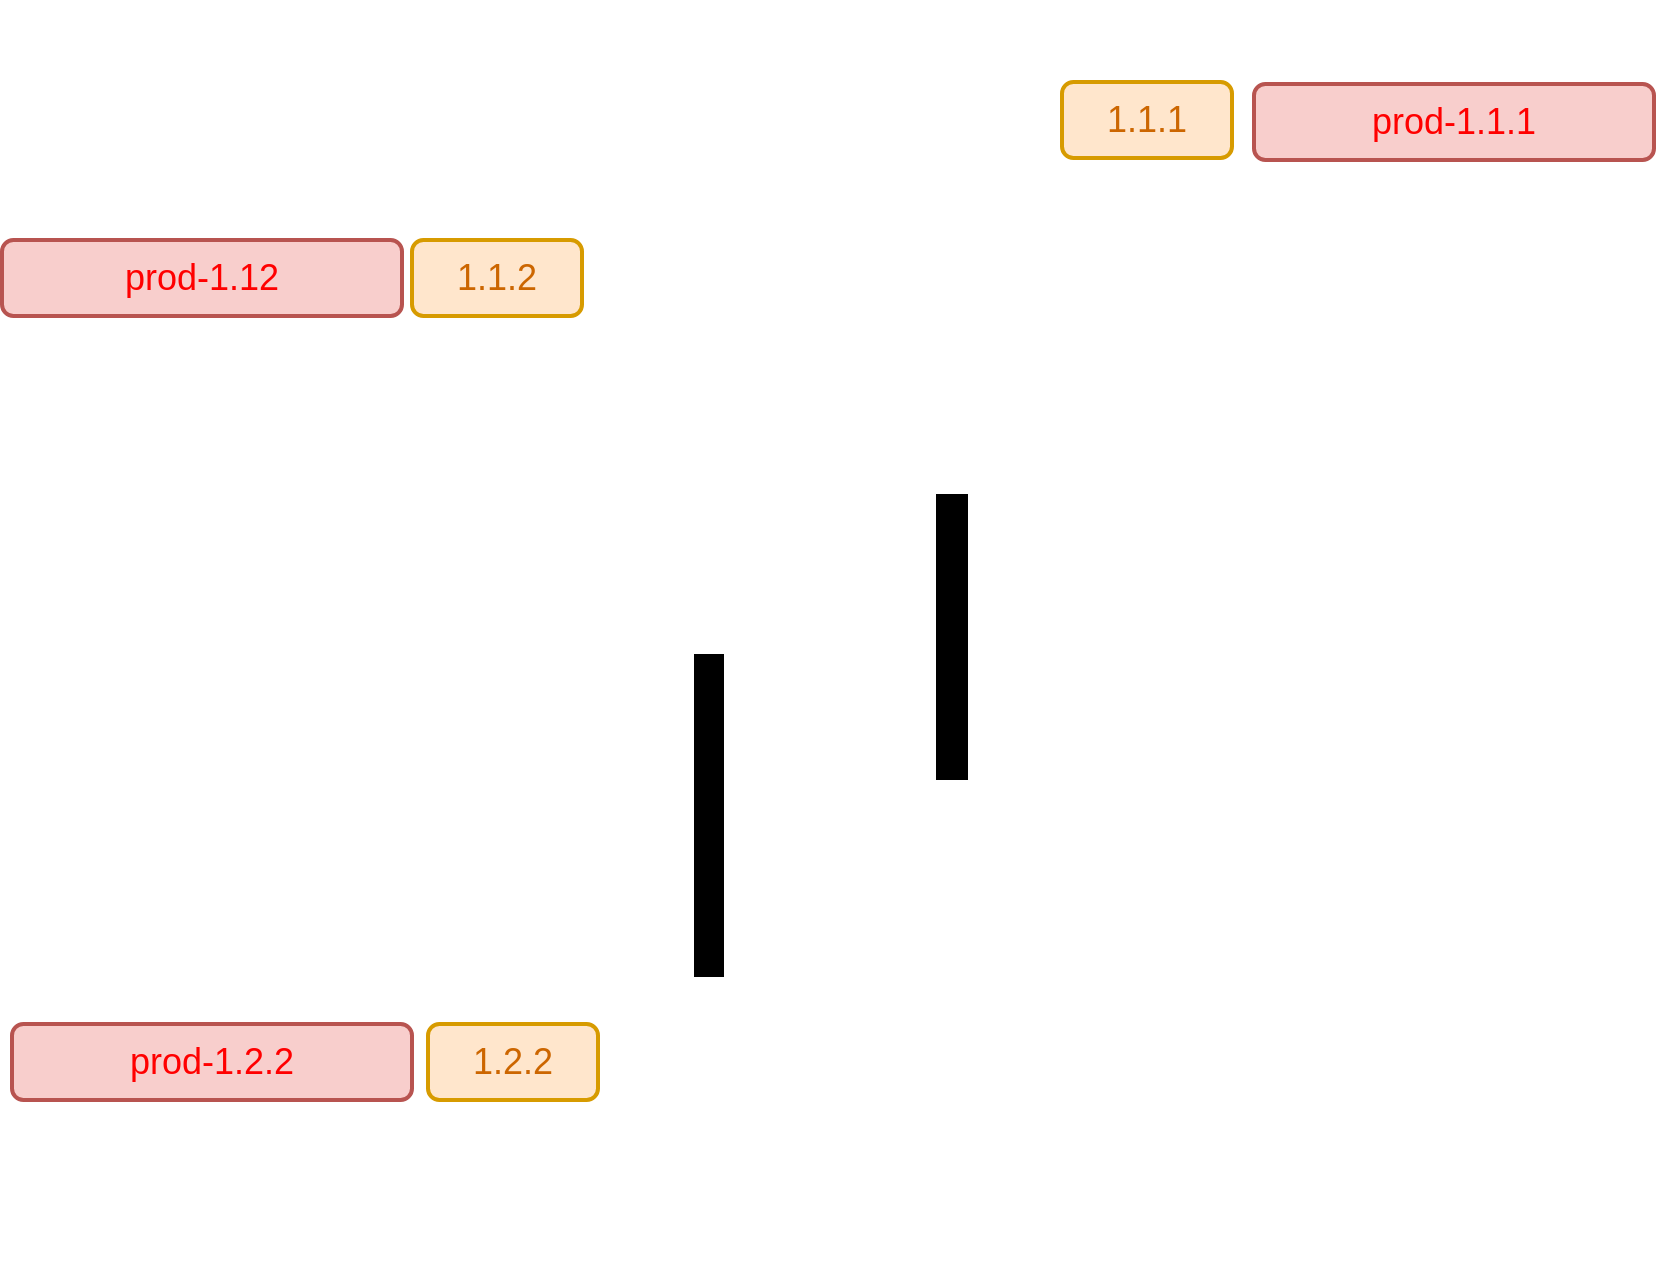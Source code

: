 <mxfile version="13.1.2" type="github">
  <diagram id="ZieNJUuBfNxr683kOoOD" name="Page-1">
    <mxGraphModel dx="1422" dy="713" grid="1" gridSize="10" guides="1" tooltips="1" connect="1" arrows="1" fold="1" page="1" pageScale="1" pageWidth="1169" pageHeight="827" math="0" shadow="0">
      <root>
        <mxCell id="0" />
        <mxCell id="1" value="Existing" style="locked=1;" parent="0" visible="0" />
        <mxCell id="HoR6jKGoqs6wjyYa6Poe-57" value="" style="whiteSpace=wrap;html=1;aspect=fixed;strokeColor=#000000;strokeWidth=1;fontColor=#3333FF;" parent="1" vertex="1">
          <mxGeometry x="150.75" y="90" width="126.5" height="126.5" as="geometry" />
        </mxCell>
        <mxCell id="HoR6jKGoqs6wjyYa6Poe-27" value="" style="rounded=0;whiteSpace=wrap;html=1;fontColor=#3333FF;" parent="1" vertex="1">
          <mxGeometry x="450" y="90" width="225" height="156.5" as="geometry" />
        </mxCell>
        <mxCell id="HoR6jKGoqs6wjyYa6Poe-20" value="" style="rounded=0;whiteSpace=wrap;html=1;fontColor=#3333FF;" parent="1" vertex="1">
          <mxGeometry x="695" y="90.5" width="270" height="156" as="geometry" />
        </mxCell>
        <mxCell id="HoR6jKGoqs6wjyYa6Poe-19" value="" style="whiteSpace=wrap;html=1;aspect=fixed;fontColor=#3333FF;" parent="1" vertex="1">
          <mxGeometry x="450" y="266.5" width="300" height="300" as="geometry" />
        </mxCell>
        <mxCell id="HoR6jKGoqs6wjyYa6Poe-3" value="Front repository" style="shape=image;html=1;verticalAlign=top;verticalLabelPosition=bottom;labelBackgroundColor=#ffffff;imageAspect=0;aspect=fixed;image=https://cdn0.iconfinder.com/data/icons/long-shadow-web-icons/512/github-128.png" parent="1" vertex="1">
          <mxGeometry x="180" y="101.75" width="68" height="68" as="geometry" />
        </mxCell>
        <mxCell id="HoR6jKGoqs6wjyYa6Poe-4" value="&lt;font color=&quot;#000000&quot;&gt;&lt;span style=&quot;font-size: 11px&quot;&gt;AIRCRAFT DELIVERY CENTER&lt;/span&gt;&lt;/font&gt;" style="shape=image;html=1;verticalAlign=top;verticalLabelPosition=bottom;labelBackgroundColor=#ffffff;imageAspect=0;aspect=fixed;image=https://cdn1.iconfinder.com/data/icons/picons-social/57/github-128.png;fontColor=#3333FF;" parent="1" vertex="1">
          <mxGeometry x="181" width="66" height="66" as="geometry" />
        </mxCell>
        <mxCell id="HoR6jKGoqs6wjyYa6Poe-5" value="" style="endArrow=none;dashed=1;html=1;fontColor=#3333FF;" parent="1" edge="1">
          <mxGeometry width="50" height="50" relative="1" as="geometry">
            <mxPoint x="370" y="610" as="sourcePoint" />
            <mxPoint x="370" y="90" as="targetPoint" />
          </mxGeometry>
        </mxCell>
        <mxCell id="HoR6jKGoqs6wjyYa6Poe-6" value="&lt;font style=&quot;font-size: 11px&quot; color=&quot;#000000&quot;&gt;IOT&lt;br&gt;&lt;/font&gt;" style="shape=image;html=1;verticalAlign=top;verticalLabelPosition=bottom;labelBackgroundColor=#ffffff;imageAspect=0;aspect=fixed;image=https://cdn1.iconfinder.com/data/icons/picons-social/57/github-128.png;fontColor=#3333FF;" parent="1" vertex="1">
          <mxGeometry x="712" y="4" width="62" height="62" as="geometry" />
        </mxCell>
        <mxCell id="HoR6jKGoqs6wjyYa6Poe-8" value="api platform repository" style="shape=image;html=1;verticalAlign=top;verticalLabelPosition=bottom;labelBackgroundColor=#ffffff;imageAspect=0;aspect=fixed;image=https://cdn0.iconfinder.com/data/icons/long-shadow-web-icons/512/github-128.png" parent="1" vertex="1">
          <mxGeometry x="482" y="103.5" width="61" height="61" as="geometry" />
        </mxCell>
        <mxCell id="HoR6jKGoqs6wjyYa6Poe-9" value="cvault &lt;br&gt;connector repository" style="shape=image;html=1;verticalAlign=top;verticalLabelPosition=bottom;labelBackgroundColor=#ffffff;imageAspect=0;aspect=fixed;image=https://cdn0.iconfinder.com/data/icons/long-shadow-web-icons/512/github-128.png" parent="1" vertex="1">
          <mxGeometry x="482" y="286.5" width="68" height="68" as="geometry" />
        </mxCell>
        <mxCell id="HoR6jKGoqs6wjyYa6Poe-10" value="monitoring sas&lt;br&gt;repository" style="shape=image;html=1;verticalAlign=top;verticalLabelPosition=bottom;labelBackgroundColor=#ffffff;imageAspect=0;aspect=fixed;image=https://cdn0.iconfinder.com/data/icons/long-shadow-web-icons/512/github-128.png" parent="1" vertex="1">
          <mxGeometry x="855" y="106.5" width="63" height="63" as="geometry" />
        </mxCell>
        <mxCell id="HoR6jKGoqs6wjyYa6Poe-11" value="monitoring cvault&lt;br&gt;repository" style="shape=image;html=1;verticalAlign=top;verticalLabelPosition=bottom;labelBackgroundColor=#ffffff;imageAspect=0;aspect=fixed;image=https://cdn0.iconfinder.com/data/icons/long-shadow-web-icons/512/github-128.png" parent="1" vertex="1">
          <mxGeometry x="726" y="106.5" width="63" height="63" as="geometry" />
        </mxCell>
        <mxCell id="HoR6jKGoqs6wjyYa6Poe-14" value="skywise&lt;br&gt;connector repository" style="shape=image;html=1;verticalAlign=top;verticalLabelPosition=bottom;labelBackgroundColor=#ffffff;imageAspect=0;aspect=fixed;image=https://cdn0.iconfinder.com/data/icons/long-shadow-web-icons/512/github-128.png" parent="1" vertex="1">
          <mxGeometry x="614" y="286.5" width="68" height="68" as="geometry" />
        </mxCell>
        <mxCell id="HoR6jKGoqs6wjyYa6Poe-15" value="SAS&amp;nbsp;&lt;br&gt;connector repository" style="shape=image;html=1;verticalAlign=top;verticalLabelPosition=bottom;labelBackgroundColor=#ffffff;imageAspect=0;aspect=fixed;image=https://cdn0.iconfinder.com/data/icons/long-shadow-web-icons/512/github-128.png" parent="1" vertex="1">
          <mxGeometry x="614" y="426.5" width="68" height="68" as="geometry" />
        </mxCell>
        <mxCell id="HoR6jKGoqs6wjyYa6Poe-17" value="clb&lt;br&gt;connector repository" style="shape=image;html=1;verticalAlign=top;verticalLabelPosition=bottom;labelBackgroundColor=#ffffff;imageAspect=0;aspect=fixed;image=https://cdn0.iconfinder.com/data/icons/long-shadow-web-icons/512/github-128.png" parent="1" vertex="1">
          <mxGeometry x="482" y="426.5" width="68" height="68" as="geometry" />
        </mxCell>
        <mxCell id="HoR6jKGoqs6wjyYa6Poe-18" value="&lt;font style=&quot;font-size: 16px&quot; color=&quot;#000000&quot;&gt;1 repo per connector&lt;/font&gt;" style="text;html=1;align=center;verticalAlign=middle;resizable=0;points=[];autosize=1;fontColor=#3333FF;" parent="1" vertex="1">
          <mxGeometry x="525" y="546.5" width="160" height="20" as="geometry" />
        </mxCell>
        <mxCell id="HoR6jKGoqs6wjyYa6Poe-21" value="&lt;font style=&quot;font-size: 16px&quot; color=&quot;#000000&quot;&gt;1 repo per monitoring&lt;/font&gt;" style="text;html=1;align=center;verticalAlign=middle;resizable=0;points=[];autosize=1;fontColor=#3333FF;" parent="1" vertex="1">
          <mxGeometry x="745" y="216.5" width="170" height="20" as="geometry" />
        </mxCell>
        <mxCell id="HoR6jKGoqs6wjyYa6Poe-25" value="&lt;font style=&quot;font-size: 16px&quot; color=&quot;#000000&quot;&gt;1 repo&lt;/font&gt;" style="text;html=1;align=center;verticalAlign=middle;resizable=0;points=[];autosize=1;fontColor=#3333FF;" parent="1" vertex="1">
          <mxGeometry x="535" y="216.5" width="60" height="20" as="geometry" />
        </mxCell>
        <mxCell id="HoR6jKGoqs6wjyYa6Poe-58" value="&lt;font style=&quot;font-size: 16px&quot; color=&quot;#000000&quot;&gt;1 repo&lt;/font&gt;" style="text;html=1;align=center;verticalAlign=middle;resizable=0;points=[];autosize=1;fontColor=#3333FF;" parent="1" vertex="1">
          <mxGeometry x="184" y="196.5" width="60" height="20" as="geometry" />
        </mxCell>
        <mxCell id="HoR6jKGoqs6wjyYa6Poe-30" value="Targetted" style="locked=1;" parent="0" visible="0" />
        <mxCell id="HoR6jKGoqs6wjyYa6Poe-50" value="" style="rounded=0;whiteSpace=wrap;html=1;fontColor=#3333FF;strokeColor=#FF8000;strokeWidth=2;" parent="HoR6jKGoqs6wjyYa6Poe-30" vertex="1">
          <mxGeometry x="510" y="96" width="130" height="116" as="geometry" />
        </mxCell>
        <mxCell id="HoR6jKGoqs6wjyYa6Poe-31" value="" style="rounded=0;whiteSpace=wrap;html=1;fontColor=#3333FF;" parent="HoR6jKGoqs6wjyYa6Poe-30" vertex="1">
          <mxGeometry x="50" y="96" width="130" height="116" as="geometry" />
        </mxCell>
        <mxCell id="HoR6jKGoqs6wjyYa6Poe-32" value="" style="rounded=0;whiteSpace=wrap;html=1;fontColor=#3333FF;strokeColor=#FF8000;strokeWidth=2;" parent="HoR6jKGoqs6wjyYa6Poe-30" vertex="1">
          <mxGeometry x="370" y="96" width="130" height="116" as="geometry" />
        </mxCell>
        <mxCell id="HoR6jKGoqs6wjyYa6Poe-35" value="&lt;font color=&quot;#000000&quot;&gt;&lt;span style=&quot;font-size: 11px&quot;&gt;AIRCRAFT DELIVERY CENTER&lt;/span&gt;&lt;/font&gt;" style="shape=image;html=1;verticalAlign=top;verticalLabelPosition=bottom;labelBackgroundColor=#ffffff;imageAspect=0;aspect=fixed;image=https://cdn1.iconfinder.com/data/icons/picons-social/57/github-128.png;fontColor=#3333FF;" parent="HoR6jKGoqs6wjyYa6Poe-30" vertex="1">
          <mxGeometry x="320" width="66.5" height="66.5" as="geometry" />
        </mxCell>
        <mxCell id="HoR6jKGoqs6wjyYa6Poe-36" value="" style="endArrow=none;dashed=1;html=1;fontColor=#3333FF;" parent="HoR6jKGoqs6wjyYa6Poe-30" edge="1">
          <mxGeometry width="50" height="50" relative="1" as="geometry">
            <mxPoint x="800.5" y="520" as="sourcePoint" />
            <mxPoint x="800" y="80" as="targetPoint" />
          </mxGeometry>
        </mxCell>
        <mxCell id="HoR6jKGoqs6wjyYa6Poe-37" value="&lt;font style=&quot;font-size: 11px&quot; color=&quot;#000000&quot;&gt;IOT&lt;br&gt;&lt;/font&gt;" style="shape=image;html=1;verticalAlign=top;verticalLabelPosition=bottom;labelBackgroundColor=#ffffff;imageAspect=0;aspect=fixed;image=https://cdn1.iconfinder.com/data/icons/picons-social/57/github-128.png;fontColor=#3333FF;" parent="HoR6jKGoqs6wjyYa6Poe-30" vertex="1">
          <mxGeometry x="926" y="4.5" width="62" height="62" as="geometry" />
        </mxCell>
        <mxCell id="HoR6jKGoqs6wjyYa6Poe-38" value="api platform repository" style="shape=image;html=1;verticalAlign=top;verticalLabelPosition=bottom;labelBackgroundColor=#ffffff;imageAspect=0;aspect=fixed;image=https://cdn0.iconfinder.com/data/icons/long-shadow-web-icons/512/github-128.png" parent="HoR6jKGoqs6wjyYa6Poe-30" vertex="1">
          <mxGeometry x="79.25" y="114.25" width="71.5" height="71.5" as="geometry" />
        </mxCell>
        <mxCell id="HoR6jKGoqs6wjyYa6Poe-40" value="monitoring Infra&amp;nbsp;&lt;br&gt;repository" style="shape=image;html=1;verticalAlign=top;verticalLabelPosition=bottom;labelBackgroundColor=#ffffff;imageAspect=0;aspect=fixed;image=https://cdn0.iconfinder.com/data/icons/long-shadow-web-icons/512/github-128.png" parent="HoR6jKGoqs6wjyYa6Poe-30" vertex="1">
          <mxGeometry x="543.5" y="110" width="63" height="63" as="geometry" />
        </mxCell>
        <mxCell id="HoR6jKGoqs6wjyYa6Poe-41" value="monitoring&amp;nbsp;&lt;br&gt;repository" style="shape=image;html=1;verticalAlign=top;verticalLabelPosition=bottom;labelBackgroundColor=#ffffff;imageAspect=0;aspect=fixed;image=https://cdn0.iconfinder.com/data/icons/long-shadow-web-icons/512/github-128.png" parent="HoR6jKGoqs6wjyYa6Poe-30" vertex="1">
          <mxGeometry x="403.5" y="110" width="63" height="63" as="geometry" />
        </mxCell>
        <mxCell id="HoR6jKGoqs6wjyYa6Poe-42" value="skywise&lt;br&gt;connector repository" style="shape=image;html=1;verticalAlign=top;verticalLabelPosition=bottom;labelBackgroundColor=#ffffff;imageAspect=0;aspect=fixed;image=https://cdn0.iconfinder.com/data/icons/long-shadow-web-icons/512/github-128.png" parent="HoR6jKGoqs6wjyYa6Poe-30" vertex="1">
          <mxGeometry x="926" y="107.5" width="68" height="68" as="geometry" />
        </mxCell>
        <mxCell id="HoR6jKGoqs6wjyYa6Poe-49" value="&lt;font color=&quot;#ff0000&quot; style=&quot;font-size: 14px&quot;&gt;&lt;b&gt;To delete&lt;/b&gt;&lt;/font&gt;" style="text;html=1;align=center;verticalAlign=middle;resizable=0;points=[];autosize=1;fontColor=#3333FF;" parent="HoR6jKGoqs6wjyYa6Poe-30" vertex="1">
          <mxGeometry x="920" y="210" width="80" height="20" as="geometry" />
        </mxCell>
        <mxCell id="HoR6jKGoqs6wjyYa6Poe-52" value="Code rework + pipeline reworked" style="text;html=1;strokeColor=none;fillColor=none;align=center;verticalAlign=middle;whiteSpace=wrap;rounded=0;fontColor=#3333FF;" parent="HoR6jKGoqs6wjyYa6Poe-30" vertex="1">
          <mxGeometry x="430" y="210" width="200" height="20" as="geometry" />
        </mxCell>
        <mxCell id="HoR6jKGoqs6wjyYa6Poe-53" value="maybe more than one repo / decision postponed to what we will learn from monitoring" style="whiteSpace=wrap;html=1;aspect=fixed;fontColor=#3333FF;strokeWidth=2;strokeColor=#FF8000;" parent="HoR6jKGoqs6wjyYa6Poe-30" vertex="1">
          <mxGeometry x="370" y="240" width="270" height="270" as="geometry" />
        </mxCell>
        <mxCell id="HoR6jKGoqs6wjyYa6Poe-54" value="connector infra&amp;nbsp;&lt;br&gt;repository" style="shape=image;html=1;verticalAlign=top;verticalLabelPosition=bottom;labelBackgroundColor=#ffffff;imageAspect=0;aspect=fixed;image=https://cdn0.iconfinder.com/data/icons/long-shadow-web-icons/512/github-128.png" parent="HoR6jKGoqs6wjyYa6Poe-30" vertex="1">
          <mxGeometry x="410" y="253" width="68" height="68" as="geometry" />
        </mxCell>
        <mxCell id="HoR6jKGoqs6wjyYa6Poe-55" value="" style="group" parent="HoR6jKGoqs6wjyYa6Poe-30" vertex="1" connectable="0">
          <mxGeometry x="190" y="96" width="130" height="116" as="geometry" />
        </mxCell>
        <mxCell id="HoR6jKGoqs6wjyYa6Poe-48" value="" style="rounded=0;whiteSpace=wrap;html=1;fontColor=#3333FF;" parent="HoR6jKGoqs6wjyYa6Poe-55" vertex="1">
          <mxGeometry width="130" height="116" as="geometry" />
        </mxCell>
        <mxCell id="HoR6jKGoqs6wjyYa6Poe-34" value="Front repository" style="shape=image;html=1;verticalAlign=top;verticalLabelPosition=bottom;labelBackgroundColor=#ffffff;imageAspect=0;aspect=fixed;image=https://cdn0.iconfinder.com/data/icons/long-shadow-web-icons/512/github-128.png" parent="HoR6jKGoqs6wjyYa6Poe-55" vertex="1">
          <mxGeometry x="31" y="20" width="68" height="68" as="geometry" />
        </mxCell>
        <mxCell id="TlIp9s7jWuSo9urC1bLV-2" value="" style="group" vertex="1" connectable="0" parent="HoR6jKGoqs6wjyYa6Poe-30">
          <mxGeometry x="50" y="240" width="270" height="271" as="geometry" />
        </mxCell>
        <mxCell id="HoR6jKGoqs6wjyYa6Poe-33" value="" style="whiteSpace=wrap;html=1;aspect=fixed;fontColor=#3333FF;" parent="TlIp9s7jWuSo9urC1bLV-2" vertex="1">
          <mxGeometry width="270" height="270" as="geometry" />
        </mxCell>
        <mxCell id="HoR6jKGoqs6wjyYa6Poe-39" value="cvault &lt;br&gt;connector repository" style="shape=image;html=1;verticalAlign=top;verticalLabelPosition=bottom;labelBackgroundColor=#ffffff;imageAspect=0;aspect=fixed;image=https://cdn0.iconfinder.com/data/icons/long-shadow-web-icons/512/github-128.png" parent="TlIp9s7jWuSo9urC1bLV-2" vertex="1">
          <mxGeometry x="160" y="13" width="68" height="68" as="geometry" />
        </mxCell>
        <mxCell id="HoR6jKGoqs6wjyYa6Poe-43" value="SAS&amp;nbsp;&lt;br&gt;connector repository" style="shape=image;html=1;verticalAlign=top;verticalLabelPosition=bottom;labelBackgroundColor=#ffffff;imageAspect=0;aspect=fixed;image=https://cdn0.iconfinder.com/data/icons/long-shadow-web-icons/512/github-128.png" parent="TlIp9s7jWuSo9urC1bLV-2" vertex="1">
          <mxGeometry x="33.5" y="134" width="68" height="68" as="geometry" />
        </mxCell>
        <mxCell id="HoR6jKGoqs6wjyYa6Poe-44" value="clb&lt;br&gt;connector repository" style="shape=image;html=1;verticalAlign=top;verticalLabelPosition=bottom;labelBackgroundColor=#ffffff;imageAspect=0;aspect=fixed;image=https://cdn0.iconfinder.com/data/icons/long-shadow-web-icons/512/github-128.png" parent="TlIp9s7jWuSo9urC1bLV-2" vertex="1">
          <mxGeometry x="33.5" y="12" width="68" height="68" as="geometry" />
        </mxCell>
        <mxCell id="HoR6jKGoqs6wjyYa6Poe-51" value="Code rework + pipeline reworked" style="text;html=1;strokeColor=none;fillColor=none;align=center;verticalAlign=middle;whiteSpace=wrap;rounded=0;fontColor=#3333FF;" parent="TlIp9s7jWuSo9urC1bLV-2" vertex="1">
          <mxGeometry x="31" y="251" width="200" height="20" as="geometry" />
        </mxCell>
        <mxCell id="TlIp9s7jWuSo9urC1bLV-3" value="flow1" parent="0" visible="0" />
        <mxCell id="TlIp9s7jWuSo9urC1bLV-4" value="" style="shape=image;html=1;verticalAlign=top;verticalLabelPosition=bottom;labelBackgroundColor=#ffffff;imageAspect=0;aspect=fixed;image=https://cdn0.iconfinder.com/data/icons/octicons/1024/git-commit-128.png;direction=south;" vertex="1" parent="TlIp9s7jWuSo9urC1bLV-3">
          <mxGeometry x="120" y="225" width="128" height="128" as="geometry" />
        </mxCell>
        <mxCell id="TlIp9s7jWuSo9urC1bLV-5" value="" style="shape=image;html=1;verticalAlign=top;verticalLabelPosition=bottom;labelBackgroundColor=#ffffff;imageAspect=0;aspect=fixed;image=https://cdn0.iconfinder.com/data/icons/octicons/1024/git-commit-128.png;direction=south;" vertex="1" parent="TlIp9s7jWuSo9urC1bLV-3">
          <mxGeometry x="120" y="481" width="128" height="128" as="geometry" />
        </mxCell>
        <mxCell id="TlIp9s7jWuSo9urC1bLV-6" value="" style="shape=image;html=1;verticalAlign=top;verticalLabelPosition=bottom;labelBackgroundColor=#ffffff;imageAspect=0;aspect=fixed;image=https://cdn0.iconfinder.com/data/icons/octicons/1024/git-commit-128.png;direction=south;" vertex="1" parent="TlIp9s7jWuSo9urC1bLV-3">
          <mxGeometry x="120" y="97" width="128" height="128" as="geometry" />
        </mxCell>
        <mxCell id="TlIp9s7jWuSo9urC1bLV-7" value="" style="shape=image;html=1;verticalAlign=top;verticalLabelPosition=bottom;labelBackgroundColor=#ffffff;imageAspect=0;aspect=fixed;image=https://cdn0.iconfinder.com/data/icons/octicons/1024/git-commit-128.png;direction=south;" vertex="1" parent="TlIp9s7jWuSo9urC1bLV-3">
          <mxGeometry x="120" y="353" width="128" height="128" as="geometry" />
        </mxCell>
        <mxCell id="TlIp9s7jWuSo9urC1bLV-8" value="master" style="text;html=1;align=center;verticalAlign=middle;resizable=0;points=[];autosize=1;strokeWidth=2;fontSize=18;fontStyle=1" vertex="1" parent="TlIp9s7jWuSo9urC1bLV-3">
          <mxGeometry x="149" y="47" width="70" height="30" as="geometry" />
        </mxCell>
        <mxCell id="TlIp9s7jWuSo9urC1bLV-10" value="" style="shape=image;html=1;verticalAlign=top;verticalLabelPosition=bottom;labelBackgroundColor=#ffffff;imageAspect=0;aspect=fixed;image=https://cdn0.iconfinder.com/data/icons/octicons/1024/git-commit-128.png;direction=south;" vertex="1" parent="TlIp9s7jWuSo9urC1bLV-3">
          <mxGeometry x="381" y="481" width="128" height="128" as="geometry" />
        </mxCell>
        <mxCell id="TlIp9s7jWuSo9urC1bLV-11" value="" style="shape=image;html=1;verticalAlign=top;verticalLabelPosition=bottom;labelBackgroundColor=#ffffff;imageAspect=0;aspect=fixed;image=https://cdn0.iconfinder.com/data/icons/octicons/1024/git-commit-128.png;direction=south;" vertex="1" parent="TlIp9s7jWuSo9urC1bLV-3">
          <mxGeometry x="381" y="97" width="128" height="128" as="geometry" />
        </mxCell>
        <mxCell id="TlIp9s7jWuSo9urC1bLV-13" value="release" style="text;html=1;align=center;verticalAlign=middle;resizable=0;points=[];autosize=1;strokeWidth=2;fontSize=18;fontStyle=1" vertex="1" parent="TlIp9s7jWuSo9urC1bLV-3">
          <mxGeometry x="405" y="47" width="80" height="30" as="geometry" />
        </mxCell>
        <mxCell id="TlIp9s7jWuSo9urC1bLV-14" value="" style="endArrow=none;html=1;fontSize=18;strokeWidth=16;" edge="1" parent="TlIp9s7jWuSo9urC1bLV-3">
          <mxGeometry width="50" height="50" relative="1" as="geometry">
            <mxPoint x="445" y="487" as="sourcePoint" />
            <mxPoint x="445" y="224" as="targetPoint" />
          </mxGeometry>
        </mxCell>
        <mxCell id="TlIp9s7jWuSo9urC1bLV-15" value="" style="endArrow=classic;html=1;strokeWidth=1;fontSize=18;" edge="1" parent="TlIp9s7jWuSo9urC1bLV-3">
          <mxGeometry width="50" height="50" relative="1" as="geometry">
            <mxPoint x="219" y="160.5" as="sourcePoint" />
            <mxPoint x="409" y="160.5" as="targetPoint" />
          </mxGeometry>
        </mxCell>
        <mxCell id="TlIp9s7jWuSo9urC1bLV-16" value="" style="endArrow=classic;html=1;strokeWidth=1;fontSize=18;entryX=0.516;entryY=0.773;entryDx=0;entryDy=0;entryPerimeter=0;" edge="1" parent="TlIp9s7jWuSo9urC1bLV-3">
          <mxGeometry width="50" height="50" relative="1" as="geometry">
            <mxPoint x="225" y="414.5" as="sourcePoint" />
            <mxPoint x="406.056" y="545.048" as="targetPoint" />
          </mxGeometry>
        </mxCell>
        <mxCell id="TlIp9s7jWuSo9urC1bLV-21" value="" style="shape=image;html=1;verticalAlign=top;verticalLabelPosition=bottom;labelBackgroundColor=#ffffff;imageAspect=0;aspect=fixed;image=https://cdn0.iconfinder.com/data/icons/octicons/1024/git-commit-128.png;direction=south;" vertex="1" parent="TlIp9s7jWuSo9urC1bLV-3">
          <mxGeometry x="381" y="652" width="128" height="128" as="geometry" />
        </mxCell>
        <mxCell id="TlIp9s7jWuSo9urC1bLV-22" value="" style="endArrow=none;html=1;fontSize=18;strokeWidth=16;" edge="1" parent="TlIp9s7jWuSo9urC1bLV-3">
          <mxGeometry width="50" height="50" relative="1" as="geometry">
            <mxPoint x="445" y="677" as="sourcePoint" />
            <mxPoint x="445" y="587" as="targetPoint" />
          </mxGeometry>
        </mxCell>
        <mxCell id="TlIp9s7jWuSo9urC1bLV-23" value="" style="endArrow=classic;html=1;strokeWidth=1;fontSize=18;entryX=0.516;entryY=0.773;entryDx=0;entryDy=0;entryPerimeter=0;" edge="1" parent="TlIp9s7jWuSo9urC1bLV-3">
          <mxGeometry width="50" height="50" relative="1" as="geometry">
            <mxPoint x="219" y="564" as="sourcePoint" />
            <mxPoint x="400.056" y="694.548" as="targetPoint" />
          </mxGeometry>
        </mxCell>
        <mxCell id="TlIp9s7jWuSo9urC1bLV-31" value="comment flow" parent="0" visible="0" />
        <mxCell id="TlIp9s7jWuSo9urC1bLV-32" value="All release commits are &lt;br style=&quot;font-size: 23px;&quot;&gt;meant to be at least deployed to VAL" style="text;html=1;align=center;verticalAlign=middle;resizable=0;points=[];autosize=1;fontSize=23;fontColor=#000000;" vertex="1" parent="TlIp9s7jWuSo9urC1bLV-31">
          <mxGeometry x="470" y="346" width="390" height="60" as="geometry" />
        </mxCell>
        <mxCell id="TlIp9s7jWuSo9urC1bLV-24" value="flow2" parent="0" visible="0" />
        <mxCell id="TlIp9s7jWuSo9urC1bLV-25" value="1.1.2" style="rounded=1;whiteSpace=wrap;html=1;strokeWidth=2;fontSize=18;fillColor=#ffe6cc;strokeColor=#d79b00;fontColor=#CC6600;" vertex="1" parent="TlIp9s7jWuSo9urC1bLV-24">
          <mxGeometry x="500" y="140" width="85" height="38" as="geometry" />
        </mxCell>
        <mxCell id="TlIp9s7jWuSo9urC1bLV-26" value="1.3.1" style="rounded=1;whiteSpace=wrap;html=1;strokeWidth=2;fontSize=18;fillColor=#ffe6cc;strokeColor=#d79b00;fontColor=#CC6600;" vertex="1" parent="TlIp9s7jWuSo9urC1bLV-24">
          <mxGeometry x="500" y="527" width="85" height="38" as="geometry" />
        </mxCell>
        <mxCell id="TlIp9s7jWuSo9urC1bLV-27" value="1.3.2" style="rounded=1;whiteSpace=wrap;html=1;strokeWidth=2;fontSize=18;fillColor=#ffe6cc;strokeColor=#d79b00;fontColor=#CC6600;" vertex="1" parent="TlIp9s7jWuSo9urC1bLV-24">
          <mxGeometry x="500" y="698" width="85" height="38" as="geometry" />
        </mxCell>
        <mxCell id="TlIp9s7jWuSo9urC1bLV-33" value="flow3" parent="0" visible="0" />
        <mxCell id="TlIp9s7jWuSo9urC1bLV-34" value="prod-1.1.2" style="rounded=1;whiteSpace=wrap;html=1;strokeWidth=2;fontSize=18;fillColor=#f8cecc;strokeColor=#b85450;fontColor=#FF0000;" vertex="1" parent="TlIp9s7jWuSo9urC1bLV-33">
          <mxGeometry x="600" y="140" width="200" height="38" as="geometry" />
        </mxCell>
        <mxCell id="TlIp9s7jWuSo9urC1bLV-35" value="learn-1.1.2" style="rounded=1;whiteSpace=wrap;html=1;strokeWidth=2;fontSize=18;fillColor=#d5e8d4;strokeColor=#82b366;fontColor=#006600;" vertex="1" parent="TlIp9s7jWuSo9urC1bLV-33">
          <mxGeometry x="820" y="140" width="200" height="38" as="geometry" />
        </mxCell>
        <mxCell id="TlIp9s7jWuSo9urC1bLV-36" value="learn-1.3.1" style="rounded=1;whiteSpace=wrap;html=1;strokeWidth=2;fontSize=18;fillColor=#d5e8d4;strokeColor=#82b366;fontColor=#006600;" vertex="1" parent="TlIp9s7jWuSo9urC1bLV-33">
          <mxGeometry x="600" y="527" width="200" height="38" as="geometry" />
        </mxCell>
        <mxCell id="TlIp9s7jWuSo9urC1bLV-37" value="learn-1.3.2" style="rounded=1;whiteSpace=wrap;html=1;strokeWidth=2;fontSize=18;fillColor=#d5e8d4;strokeColor=#82b366;fontColor=#006600;" vertex="1" parent="TlIp9s7jWuSo9urC1bLV-33">
          <mxGeometry x="600" y="699" width="200" height="38" as="geometry" />
        </mxCell>
        <mxCell id="TlIp9s7jWuSo9urC1bLV-38" value="prod-1.3.2" style="rounded=1;whiteSpace=wrap;html=1;strokeWidth=2;fontSize=18;fillColor=#f8cecc;strokeColor=#b85450;fontColor=#FF0000;" vertex="1" parent="TlIp9s7jWuSo9urC1bLV-33">
          <mxGeometry x="820" y="699" width="200" height="38" as="geometry" />
        </mxCell>
        <mxCell id="TlIp9s7jWuSo9urC1bLV-39" value="standalone" parent="0" />
        <mxCell id="TlIp9s7jWuSo9urC1bLV-40" value="" style="shape=image;html=1;verticalAlign=top;verticalLabelPosition=bottom;labelBackgroundColor=#ffffff;imageAspect=0;aspect=fixed;image=https://cdn0.iconfinder.com/data/icons/octicons/1024/git-commit-128.png;direction=south;" vertex="1" parent="TlIp9s7jWuSo9urC1bLV-39">
          <mxGeometry x="430" y="237" width="128" height="128" as="geometry" />
        </mxCell>
        <mxCell id="TlIp9s7jWuSo9urC1bLV-41" value="" style="shape=image;html=1;verticalAlign=top;verticalLabelPosition=bottom;labelBackgroundColor=#ffffff;imageAspect=0;aspect=fixed;image=https://cdn0.iconfinder.com/data/icons/octicons/1024/git-commit-128.png;direction=south;" vertex="1" parent="TlIp9s7jWuSo9urC1bLV-39">
          <mxGeometry x="430" y="493" width="128" height="128" as="geometry" />
        </mxCell>
        <mxCell id="TlIp9s7jWuSo9urC1bLV-42" value="" style="shape=image;html=1;verticalAlign=top;verticalLabelPosition=bottom;labelBackgroundColor=#ffffff;imageAspect=0;aspect=fixed;image=https://cdn0.iconfinder.com/data/icons/octicons/1024/git-commit-128.png;direction=south;" vertex="1" parent="TlIp9s7jWuSo9urC1bLV-39">
          <mxGeometry x="430" y="109" width="128" height="128" as="geometry" />
        </mxCell>
        <mxCell id="TlIp9s7jWuSo9urC1bLV-43" value="" style="shape=image;html=1;verticalAlign=top;verticalLabelPosition=bottom;labelBackgroundColor=#ffffff;imageAspect=0;aspect=fixed;image=https://cdn0.iconfinder.com/data/icons/octicons/1024/git-commit-128.png;direction=south;" vertex="1" parent="TlIp9s7jWuSo9urC1bLV-39">
          <mxGeometry x="551" y="407" width="128" height="128" as="geometry" />
        </mxCell>
        <mxCell id="TlIp9s7jWuSo9urC1bLV-44" value="" style="shape=image;html=1;verticalAlign=top;verticalLabelPosition=bottom;labelBackgroundColor=#ffffff;imageAspect=0;aspect=fixed;image=https://cdn0.iconfinder.com/data/icons/octicons/1024/git-commit-128.png;direction=south;" vertex="1" parent="TlIp9s7jWuSo9urC1bLV-39">
          <mxGeometry x="551" y="533" width="128" height="128" as="geometry" />
        </mxCell>
        <mxCell id="TlIp9s7jWuSo9urC1bLV-45" value="" style="shape=image;html=1;verticalAlign=top;verticalLabelPosition=bottom;labelBackgroundColor=#ffffff;imageAspect=0;aspect=fixed;image=https://cdn0.iconfinder.com/data/icons/octicons/1024/git-commit-128.png;direction=south;" vertex="1" parent="TlIp9s7jWuSo9urC1bLV-39">
          <mxGeometry x="551" y="149" width="128" height="128" as="geometry" />
        </mxCell>
        <mxCell id="TlIp9s7jWuSo9urC1bLV-46" value="" style="endArrow=none;html=1;fontSize=18;strokeWidth=16;" edge="1" parent="TlIp9s7jWuSo9urC1bLV-39">
          <mxGeometry width="50" height="50" relative="1" as="geometry">
            <mxPoint x="615" y="419" as="sourcePoint" />
            <mxPoint x="615" y="276" as="targetPoint" />
          </mxGeometry>
        </mxCell>
        <mxCell id="TlIp9s7jWuSo9urC1bLV-47" value="1.1.2" style="rounded=1;whiteSpace=wrap;html=1;strokeWidth=2;fontSize=18;fillColor=#ffe6cc;strokeColor=#d79b00;fontColor=#CC6600;" vertex="1" parent="TlIp9s7jWuSo9urC1bLV-39">
          <mxGeometry x="345" y="149" width="85" height="38" as="geometry" />
        </mxCell>
        <mxCell id="TlIp9s7jWuSo9urC1bLV-55" value="1.2.2" style="rounded=1;whiteSpace=wrap;html=1;strokeWidth=2;fontSize=18;fillColor=#ffe6cc;strokeColor=#d79b00;fontColor=#CC6600;" vertex="1" parent="TlIp9s7jWuSo9urC1bLV-39">
          <mxGeometry x="353" y="541" width="85" height="38" as="geometry" />
        </mxCell>
        <mxCell id="TlIp9s7jWuSo9urC1bLV-56" value="1.1.1" style="rounded=1;whiteSpace=wrap;html=1;strokeWidth=2;fontSize=18;fillColor=#ffe6cc;strokeColor=#d79b00;fontColor=#CC6600;" vertex="1" parent="TlIp9s7jWuSo9urC1bLV-39">
          <mxGeometry x="670" y="70" width="85" height="38" as="geometry" />
        </mxCell>
        <mxCell id="TlIp9s7jWuSo9urC1bLV-57" value="" style="endArrow=none;html=1;fontSize=17;strokeWidth=15;" edge="1" parent="TlIp9s7jWuSo9urC1bLV-39">
          <mxGeometry width="50" height="50" relative="1" as="geometry">
            <mxPoint x="493.5" y="517.5" as="sourcePoint" />
            <mxPoint x="493.5" y="356" as="targetPoint" />
          </mxGeometry>
        </mxCell>
        <mxCell id="TlIp9s7jWuSo9urC1bLV-58" value="" style="shape=image;html=1;verticalAlign=top;verticalLabelPosition=bottom;labelBackgroundColor=#ffffff;imageAspect=0;aspect=fixed;image=https://cdn0.iconfinder.com/data/icons/octicons/1024/git-commit-128.png;direction=south;" vertex="1" parent="TlIp9s7jWuSo9urC1bLV-39">
          <mxGeometry x="551" y="29" width="128" height="128" as="geometry" />
        </mxCell>
        <mxCell id="TlIp9s7jWuSo9urC1bLV-59" value="prod-1.2.2" style="rounded=1;whiteSpace=wrap;html=1;strokeWidth=2;fontSize=18;fillColor=#f8cecc;strokeColor=#b85450;fontColor=#FF0000;" vertex="1" parent="TlIp9s7jWuSo9urC1bLV-39">
          <mxGeometry x="145" y="541" width="200" height="38" as="geometry" />
        </mxCell>
        <mxCell id="TlIp9s7jWuSo9urC1bLV-60" value="prod-1.1.1" style="rounded=1;whiteSpace=wrap;html=1;strokeWidth=2;fontSize=18;fillColor=#f8cecc;strokeColor=#b85450;fontColor=#FF0000;" vertex="1" parent="TlIp9s7jWuSo9urC1bLV-39">
          <mxGeometry x="766" y="71" width="200" height="38" as="geometry" />
        </mxCell>
        <mxCell id="TlIp9s7jWuSo9urC1bLV-61" value="prod-1.12" style="rounded=1;whiteSpace=wrap;html=1;strokeWidth=2;fontSize=18;fillColor=#f8cecc;strokeColor=#b85450;fontColor=#FF0000;" vertex="1" parent="TlIp9s7jWuSo9urC1bLV-39">
          <mxGeometry x="140" y="149" width="200" height="38" as="geometry" />
        </mxCell>
        <mxCell id="TlIp9s7jWuSo9urC1bLV-62" value="standalone2" parent="0" visible="0" />
        <mxCell id="TlIp9s7jWuSo9urC1bLV-64" value="prod-1.2.2" style="rounded=1;whiteSpace=wrap;html=1;strokeWidth=2;fontSize=18;fillColor=#f8cecc;strokeColor=#b85450;fontColor=#FF0000;" vertex="1" parent="TlIp9s7jWuSo9urC1bLV-62">
          <mxGeometry x="767" y="113" width="200" height="38" as="geometry" />
        </mxCell>
      </root>
    </mxGraphModel>
  </diagram>
</mxfile>
